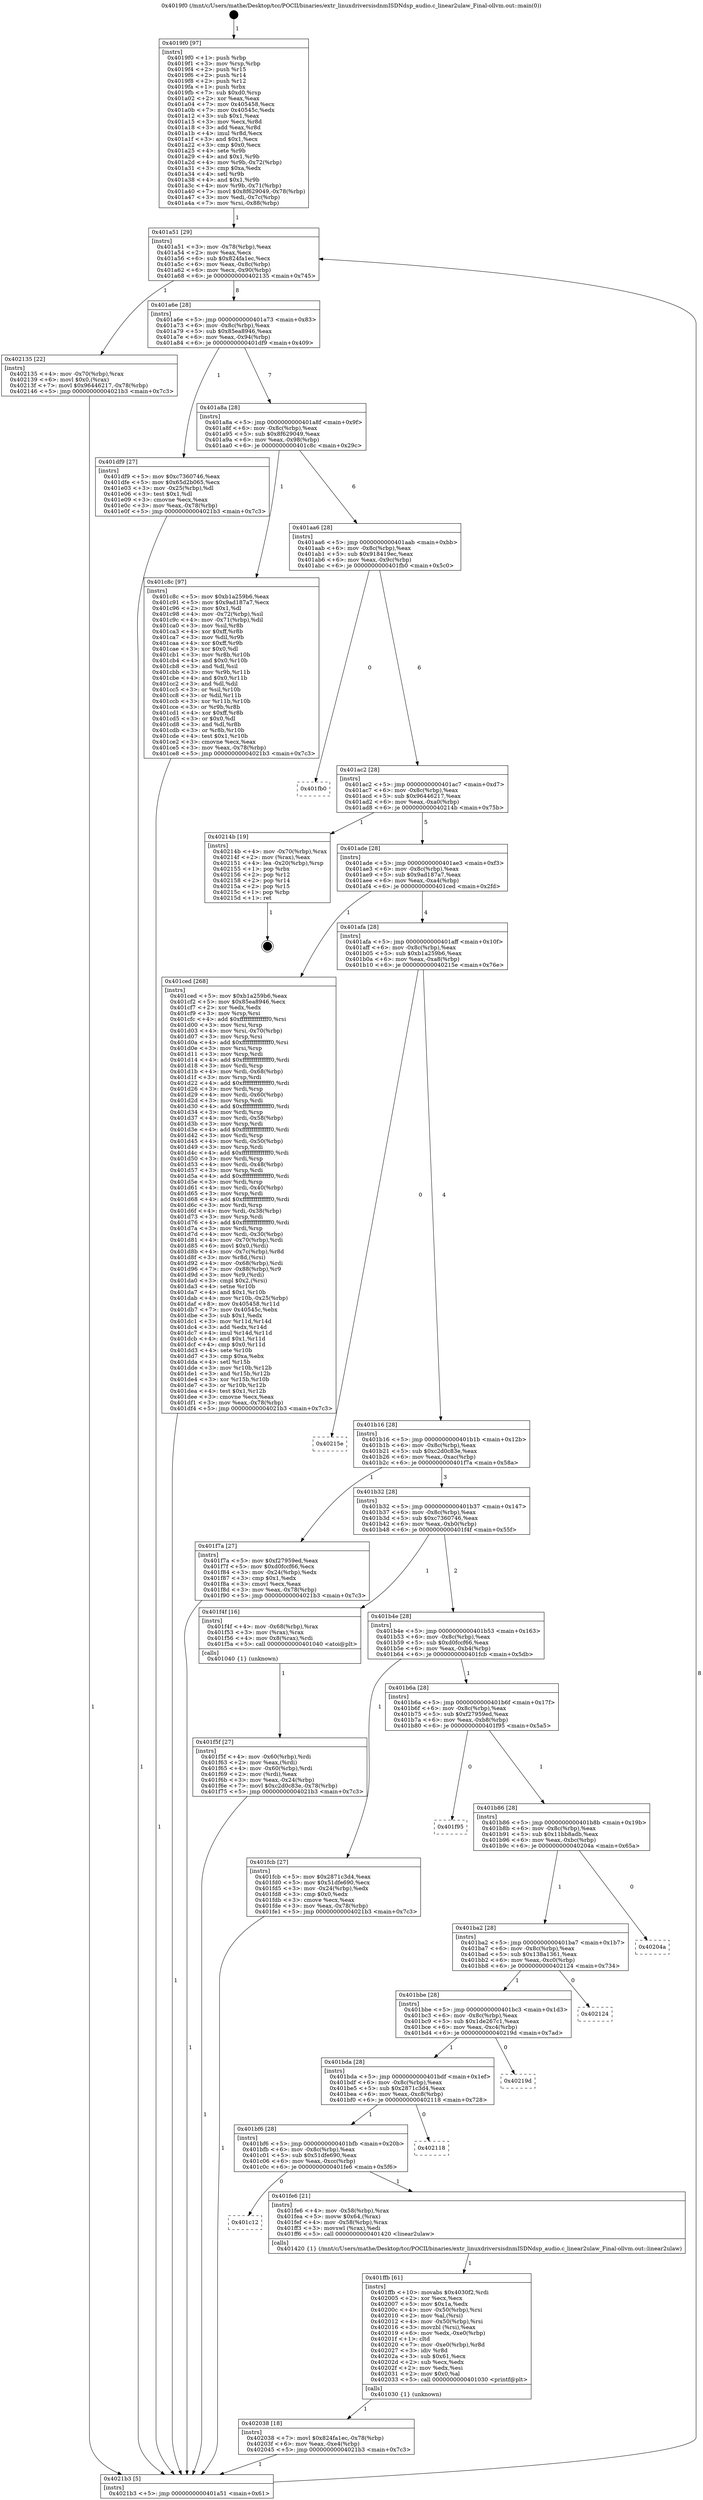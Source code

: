 digraph "0x4019f0" {
  label = "0x4019f0 (/mnt/c/Users/mathe/Desktop/tcc/POCII/binaries/extr_linuxdriversisdnmISDNdsp_audio.c_linear2ulaw_Final-ollvm.out::main(0))"
  labelloc = "t"
  node[shape=record]

  Entry [label="",width=0.3,height=0.3,shape=circle,fillcolor=black,style=filled]
  "0x401a51" [label="{
     0x401a51 [29]\l
     | [instrs]\l
     &nbsp;&nbsp;0x401a51 \<+3\>: mov -0x78(%rbp),%eax\l
     &nbsp;&nbsp;0x401a54 \<+2\>: mov %eax,%ecx\l
     &nbsp;&nbsp;0x401a56 \<+6\>: sub $0x824fa1ec,%ecx\l
     &nbsp;&nbsp;0x401a5c \<+6\>: mov %eax,-0x8c(%rbp)\l
     &nbsp;&nbsp;0x401a62 \<+6\>: mov %ecx,-0x90(%rbp)\l
     &nbsp;&nbsp;0x401a68 \<+6\>: je 0000000000402135 \<main+0x745\>\l
  }"]
  "0x402135" [label="{
     0x402135 [22]\l
     | [instrs]\l
     &nbsp;&nbsp;0x402135 \<+4\>: mov -0x70(%rbp),%rax\l
     &nbsp;&nbsp;0x402139 \<+6\>: movl $0x0,(%rax)\l
     &nbsp;&nbsp;0x40213f \<+7\>: movl $0x96446217,-0x78(%rbp)\l
     &nbsp;&nbsp;0x402146 \<+5\>: jmp 00000000004021b3 \<main+0x7c3\>\l
  }"]
  "0x401a6e" [label="{
     0x401a6e [28]\l
     | [instrs]\l
     &nbsp;&nbsp;0x401a6e \<+5\>: jmp 0000000000401a73 \<main+0x83\>\l
     &nbsp;&nbsp;0x401a73 \<+6\>: mov -0x8c(%rbp),%eax\l
     &nbsp;&nbsp;0x401a79 \<+5\>: sub $0x85ea8946,%eax\l
     &nbsp;&nbsp;0x401a7e \<+6\>: mov %eax,-0x94(%rbp)\l
     &nbsp;&nbsp;0x401a84 \<+6\>: je 0000000000401df9 \<main+0x409\>\l
  }"]
  Exit [label="",width=0.3,height=0.3,shape=circle,fillcolor=black,style=filled,peripheries=2]
  "0x401df9" [label="{
     0x401df9 [27]\l
     | [instrs]\l
     &nbsp;&nbsp;0x401df9 \<+5\>: mov $0xc7360746,%eax\l
     &nbsp;&nbsp;0x401dfe \<+5\>: mov $0x65d2b065,%ecx\l
     &nbsp;&nbsp;0x401e03 \<+3\>: mov -0x25(%rbp),%dl\l
     &nbsp;&nbsp;0x401e06 \<+3\>: test $0x1,%dl\l
     &nbsp;&nbsp;0x401e09 \<+3\>: cmovne %ecx,%eax\l
     &nbsp;&nbsp;0x401e0c \<+3\>: mov %eax,-0x78(%rbp)\l
     &nbsp;&nbsp;0x401e0f \<+5\>: jmp 00000000004021b3 \<main+0x7c3\>\l
  }"]
  "0x401a8a" [label="{
     0x401a8a [28]\l
     | [instrs]\l
     &nbsp;&nbsp;0x401a8a \<+5\>: jmp 0000000000401a8f \<main+0x9f\>\l
     &nbsp;&nbsp;0x401a8f \<+6\>: mov -0x8c(%rbp),%eax\l
     &nbsp;&nbsp;0x401a95 \<+5\>: sub $0x8f629049,%eax\l
     &nbsp;&nbsp;0x401a9a \<+6\>: mov %eax,-0x98(%rbp)\l
     &nbsp;&nbsp;0x401aa0 \<+6\>: je 0000000000401c8c \<main+0x29c\>\l
  }"]
  "0x402038" [label="{
     0x402038 [18]\l
     | [instrs]\l
     &nbsp;&nbsp;0x402038 \<+7\>: movl $0x824fa1ec,-0x78(%rbp)\l
     &nbsp;&nbsp;0x40203f \<+6\>: mov %eax,-0xe4(%rbp)\l
     &nbsp;&nbsp;0x402045 \<+5\>: jmp 00000000004021b3 \<main+0x7c3\>\l
  }"]
  "0x401c8c" [label="{
     0x401c8c [97]\l
     | [instrs]\l
     &nbsp;&nbsp;0x401c8c \<+5\>: mov $0xb1a259b6,%eax\l
     &nbsp;&nbsp;0x401c91 \<+5\>: mov $0x9ad187a7,%ecx\l
     &nbsp;&nbsp;0x401c96 \<+2\>: mov $0x1,%dl\l
     &nbsp;&nbsp;0x401c98 \<+4\>: mov -0x72(%rbp),%sil\l
     &nbsp;&nbsp;0x401c9c \<+4\>: mov -0x71(%rbp),%dil\l
     &nbsp;&nbsp;0x401ca0 \<+3\>: mov %sil,%r8b\l
     &nbsp;&nbsp;0x401ca3 \<+4\>: xor $0xff,%r8b\l
     &nbsp;&nbsp;0x401ca7 \<+3\>: mov %dil,%r9b\l
     &nbsp;&nbsp;0x401caa \<+4\>: xor $0xff,%r9b\l
     &nbsp;&nbsp;0x401cae \<+3\>: xor $0x0,%dl\l
     &nbsp;&nbsp;0x401cb1 \<+3\>: mov %r8b,%r10b\l
     &nbsp;&nbsp;0x401cb4 \<+4\>: and $0x0,%r10b\l
     &nbsp;&nbsp;0x401cb8 \<+3\>: and %dl,%sil\l
     &nbsp;&nbsp;0x401cbb \<+3\>: mov %r9b,%r11b\l
     &nbsp;&nbsp;0x401cbe \<+4\>: and $0x0,%r11b\l
     &nbsp;&nbsp;0x401cc2 \<+3\>: and %dl,%dil\l
     &nbsp;&nbsp;0x401cc5 \<+3\>: or %sil,%r10b\l
     &nbsp;&nbsp;0x401cc8 \<+3\>: or %dil,%r11b\l
     &nbsp;&nbsp;0x401ccb \<+3\>: xor %r11b,%r10b\l
     &nbsp;&nbsp;0x401cce \<+3\>: or %r9b,%r8b\l
     &nbsp;&nbsp;0x401cd1 \<+4\>: xor $0xff,%r8b\l
     &nbsp;&nbsp;0x401cd5 \<+3\>: or $0x0,%dl\l
     &nbsp;&nbsp;0x401cd8 \<+3\>: and %dl,%r8b\l
     &nbsp;&nbsp;0x401cdb \<+3\>: or %r8b,%r10b\l
     &nbsp;&nbsp;0x401cde \<+4\>: test $0x1,%r10b\l
     &nbsp;&nbsp;0x401ce2 \<+3\>: cmovne %ecx,%eax\l
     &nbsp;&nbsp;0x401ce5 \<+3\>: mov %eax,-0x78(%rbp)\l
     &nbsp;&nbsp;0x401ce8 \<+5\>: jmp 00000000004021b3 \<main+0x7c3\>\l
  }"]
  "0x401aa6" [label="{
     0x401aa6 [28]\l
     | [instrs]\l
     &nbsp;&nbsp;0x401aa6 \<+5\>: jmp 0000000000401aab \<main+0xbb\>\l
     &nbsp;&nbsp;0x401aab \<+6\>: mov -0x8c(%rbp),%eax\l
     &nbsp;&nbsp;0x401ab1 \<+5\>: sub $0x918419ec,%eax\l
     &nbsp;&nbsp;0x401ab6 \<+6\>: mov %eax,-0x9c(%rbp)\l
     &nbsp;&nbsp;0x401abc \<+6\>: je 0000000000401fb0 \<main+0x5c0\>\l
  }"]
  "0x4021b3" [label="{
     0x4021b3 [5]\l
     | [instrs]\l
     &nbsp;&nbsp;0x4021b3 \<+5\>: jmp 0000000000401a51 \<main+0x61\>\l
  }"]
  "0x4019f0" [label="{
     0x4019f0 [97]\l
     | [instrs]\l
     &nbsp;&nbsp;0x4019f0 \<+1\>: push %rbp\l
     &nbsp;&nbsp;0x4019f1 \<+3\>: mov %rsp,%rbp\l
     &nbsp;&nbsp;0x4019f4 \<+2\>: push %r15\l
     &nbsp;&nbsp;0x4019f6 \<+2\>: push %r14\l
     &nbsp;&nbsp;0x4019f8 \<+2\>: push %r12\l
     &nbsp;&nbsp;0x4019fa \<+1\>: push %rbx\l
     &nbsp;&nbsp;0x4019fb \<+7\>: sub $0xd0,%rsp\l
     &nbsp;&nbsp;0x401a02 \<+2\>: xor %eax,%eax\l
     &nbsp;&nbsp;0x401a04 \<+7\>: mov 0x405458,%ecx\l
     &nbsp;&nbsp;0x401a0b \<+7\>: mov 0x40545c,%edx\l
     &nbsp;&nbsp;0x401a12 \<+3\>: sub $0x1,%eax\l
     &nbsp;&nbsp;0x401a15 \<+3\>: mov %ecx,%r8d\l
     &nbsp;&nbsp;0x401a18 \<+3\>: add %eax,%r8d\l
     &nbsp;&nbsp;0x401a1b \<+4\>: imul %r8d,%ecx\l
     &nbsp;&nbsp;0x401a1f \<+3\>: and $0x1,%ecx\l
     &nbsp;&nbsp;0x401a22 \<+3\>: cmp $0x0,%ecx\l
     &nbsp;&nbsp;0x401a25 \<+4\>: sete %r9b\l
     &nbsp;&nbsp;0x401a29 \<+4\>: and $0x1,%r9b\l
     &nbsp;&nbsp;0x401a2d \<+4\>: mov %r9b,-0x72(%rbp)\l
     &nbsp;&nbsp;0x401a31 \<+3\>: cmp $0xa,%edx\l
     &nbsp;&nbsp;0x401a34 \<+4\>: setl %r9b\l
     &nbsp;&nbsp;0x401a38 \<+4\>: and $0x1,%r9b\l
     &nbsp;&nbsp;0x401a3c \<+4\>: mov %r9b,-0x71(%rbp)\l
     &nbsp;&nbsp;0x401a40 \<+7\>: movl $0x8f629049,-0x78(%rbp)\l
     &nbsp;&nbsp;0x401a47 \<+3\>: mov %edi,-0x7c(%rbp)\l
     &nbsp;&nbsp;0x401a4a \<+7\>: mov %rsi,-0x88(%rbp)\l
  }"]
  "0x401ffb" [label="{
     0x401ffb [61]\l
     | [instrs]\l
     &nbsp;&nbsp;0x401ffb \<+10\>: movabs $0x4030f2,%rdi\l
     &nbsp;&nbsp;0x402005 \<+2\>: xor %ecx,%ecx\l
     &nbsp;&nbsp;0x402007 \<+5\>: mov $0x1a,%edx\l
     &nbsp;&nbsp;0x40200c \<+4\>: mov -0x50(%rbp),%rsi\l
     &nbsp;&nbsp;0x402010 \<+2\>: mov %al,(%rsi)\l
     &nbsp;&nbsp;0x402012 \<+4\>: mov -0x50(%rbp),%rsi\l
     &nbsp;&nbsp;0x402016 \<+3\>: movzbl (%rsi),%eax\l
     &nbsp;&nbsp;0x402019 \<+6\>: mov %edx,-0xe0(%rbp)\l
     &nbsp;&nbsp;0x40201f \<+1\>: cltd\l
     &nbsp;&nbsp;0x402020 \<+7\>: mov -0xe0(%rbp),%r8d\l
     &nbsp;&nbsp;0x402027 \<+3\>: idiv %r8d\l
     &nbsp;&nbsp;0x40202a \<+3\>: sub $0x61,%ecx\l
     &nbsp;&nbsp;0x40202d \<+2\>: sub %ecx,%edx\l
     &nbsp;&nbsp;0x40202f \<+2\>: mov %edx,%esi\l
     &nbsp;&nbsp;0x402031 \<+2\>: mov $0x0,%al\l
     &nbsp;&nbsp;0x402033 \<+5\>: call 0000000000401030 \<printf@plt\>\l
     | [calls]\l
     &nbsp;&nbsp;0x401030 \{1\} (unknown)\l
  }"]
  "0x401fb0" [label="{
     0x401fb0\l
  }", style=dashed]
  "0x401ac2" [label="{
     0x401ac2 [28]\l
     | [instrs]\l
     &nbsp;&nbsp;0x401ac2 \<+5\>: jmp 0000000000401ac7 \<main+0xd7\>\l
     &nbsp;&nbsp;0x401ac7 \<+6\>: mov -0x8c(%rbp),%eax\l
     &nbsp;&nbsp;0x401acd \<+5\>: sub $0x96446217,%eax\l
     &nbsp;&nbsp;0x401ad2 \<+6\>: mov %eax,-0xa0(%rbp)\l
     &nbsp;&nbsp;0x401ad8 \<+6\>: je 000000000040214b \<main+0x75b\>\l
  }"]
  "0x401c12" [label="{
     0x401c12\l
  }", style=dashed]
  "0x40214b" [label="{
     0x40214b [19]\l
     | [instrs]\l
     &nbsp;&nbsp;0x40214b \<+4\>: mov -0x70(%rbp),%rax\l
     &nbsp;&nbsp;0x40214f \<+2\>: mov (%rax),%eax\l
     &nbsp;&nbsp;0x402151 \<+4\>: lea -0x20(%rbp),%rsp\l
     &nbsp;&nbsp;0x402155 \<+1\>: pop %rbx\l
     &nbsp;&nbsp;0x402156 \<+2\>: pop %r12\l
     &nbsp;&nbsp;0x402158 \<+2\>: pop %r14\l
     &nbsp;&nbsp;0x40215a \<+2\>: pop %r15\l
     &nbsp;&nbsp;0x40215c \<+1\>: pop %rbp\l
     &nbsp;&nbsp;0x40215d \<+1\>: ret\l
  }"]
  "0x401ade" [label="{
     0x401ade [28]\l
     | [instrs]\l
     &nbsp;&nbsp;0x401ade \<+5\>: jmp 0000000000401ae3 \<main+0xf3\>\l
     &nbsp;&nbsp;0x401ae3 \<+6\>: mov -0x8c(%rbp),%eax\l
     &nbsp;&nbsp;0x401ae9 \<+5\>: sub $0x9ad187a7,%eax\l
     &nbsp;&nbsp;0x401aee \<+6\>: mov %eax,-0xa4(%rbp)\l
     &nbsp;&nbsp;0x401af4 \<+6\>: je 0000000000401ced \<main+0x2fd\>\l
  }"]
  "0x401fe6" [label="{
     0x401fe6 [21]\l
     | [instrs]\l
     &nbsp;&nbsp;0x401fe6 \<+4\>: mov -0x58(%rbp),%rax\l
     &nbsp;&nbsp;0x401fea \<+5\>: movw $0x64,(%rax)\l
     &nbsp;&nbsp;0x401fef \<+4\>: mov -0x58(%rbp),%rax\l
     &nbsp;&nbsp;0x401ff3 \<+3\>: movswl (%rax),%edi\l
     &nbsp;&nbsp;0x401ff6 \<+5\>: call 0000000000401420 \<linear2ulaw\>\l
     | [calls]\l
     &nbsp;&nbsp;0x401420 \{1\} (/mnt/c/Users/mathe/Desktop/tcc/POCII/binaries/extr_linuxdriversisdnmISDNdsp_audio.c_linear2ulaw_Final-ollvm.out::linear2ulaw)\l
  }"]
  "0x401ced" [label="{
     0x401ced [268]\l
     | [instrs]\l
     &nbsp;&nbsp;0x401ced \<+5\>: mov $0xb1a259b6,%eax\l
     &nbsp;&nbsp;0x401cf2 \<+5\>: mov $0x85ea8946,%ecx\l
     &nbsp;&nbsp;0x401cf7 \<+2\>: xor %edx,%edx\l
     &nbsp;&nbsp;0x401cf9 \<+3\>: mov %rsp,%rsi\l
     &nbsp;&nbsp;0x401cfc \<+4\>: add $0xfffffffffffffff0,%rsi\l
     &nbsp;&nbsp;0x401d00 \<+3\>: mov %rsi,%rsp\l
     &nbsp;&nbsp;0x401d03 \<+4\>: mov %rsi,-0x70(%rbp)\l
     &nbsp;&nbsp;0x401d07 \<+3\>: mov %rsp,%rsi\l
     &nbsp;&nbsp;0x401d0a \<+4\>: add $0xfffffffffffffff0,%rsi\l
     &nbsp;&nbsp;0x401d0e \<+3\>: mov %rsi,%rsp\l
     &nbsp;&nbsp;0x401d11 \<+3\>: mov %rsp,%rdi\l
     &nbsp;&nbsp;0x401d14 \<+4\>: add $0xfffffffffffffff0,%rdi\l
     &nbsp;&nbsp;0x401d18 \<+3\>: mov %rdi,%rsp\l
     &nbsp;&nbsp;0x401d1b \<+4\>: mov %rdi,-0x68(%rbp)\l
     &nbsp;&nbsp;0x401d1f \<+3\>: mov %rsp,%rdi\l
     &nbsp;&nbsp;0x401d22 \<+4\>: add $0xfffffffffffffff0,%rdi\l
     &nbsp;&nbsp;0x401d26 \<+3\>: mov %rdi,%rsp\l
     &nbsp;&nbsp;0x401d29 \<+4\>: mov %rdi,-0x60(%rbp)\l
     &nbsp;&nbsp;0x401d2d \<+3\>: mov %rsp,%rdi\l
     &nbsp;&nbsp;0x401d30 \<+4\>: add $0xfffffffffffffff0,%rdi\l
     &nbsp;&nbsp;0x401d34 \<+3\>: mov %rdi,%rsp\l
     &nbsp;&nbsp;0x401d37 \<+4\>: mov %rdi,-0x58(%rbp)\l
     &nbsp;&nbsp;0x401d3b \<+3\>: mov %rsp,%rdi\l
     &nbsp;&nbsp;0x401d3e \<+4\>: add $0xfffffffffffffff0,%rdi\l
     &nbsp;&nbsp;0x401d42 \<+3\>: mov %rdi,%rsp\l
     &nbsp;&nbsp;0x401d45 \<+4\>: mov %rdi,-0x50(%rbp)\l
     &nbsp;&nbsp;0x401d49 \<+3\>: mov %rsp,%rdi\l
     &nbsp;&nbsp;0x401d4c \<+4\>: add $0xfffffffffffffff0,%rdi\l
     &nbsp;&nbsp;0x401d50 \<+3\>: mov %rdi,%rsp\l
     &nbsp;&nbsp;0x401d53 \<+4\>: mov %rdi,-0x48(%rbp)\l
     &nbsp;&nbsp;0x401d57 \<+3\>: mov %rsp,%rdi\l
     &nbsp;&nbsp;0x401d5a \<+4\>: add $0xfffffffffffffff0,%rdi\l
     &nbsp;&nbsp;0x401d5e \<+3\>: mov %rdi,%rsp\l
     &nbsp;&nbsp;0x401d61 \<+4\>: mov %rdi,-0x40(%rbp)\l
     &nbsp;&nbsp;0x401d65 \<+3\>: mov %rsp,%rdi\l
     &nbsp;&nbsp;0x401d68 \<+4\>: add $0xfffffffffffffff0,%rdi\l
     &nbsp;&nbsp;0x401d6c \<+3\>: mov %rdi,%rsp\l
     &nbsp;&nbsp;0x401d6f \<+4\>: mov %rdi,-0x38(%rbp)\l
     &nbsp;&nbsp;0x401d73 \<+3\>: mov %rsp,%rdi\l
     &nbsp;&nbsp;0x401d76 \<+4\>: add $0xfffffffffffffff0,%rdi\l
     &nbsp;&nbsp;0x401d7a \<+3\>: mov %rdi,%rsp\l
     &nbsp;&nbsp;0x401d7d \<+4\>: mov %rdi,-0x30(%rbp)\l
     &nbsp;&nbsp;0x401d81 \<+4\>: mov -0x70(%rbp),%rdi\l
     &nbsp;&nbsp;0x401d85 \<+6\>: movl $0x0,(%rdi)\l
     &nbsp;&nbsp;0x401d8b \<+4\>: mov -0x7c(%rbp),%r8d\l
     &nbsp;&nbsp;0x401d8f \<+3\>: mov %r8d,(%rsi)\l
     &nbsp;&nbsp;0x401d92 \<+4\>: mov -0x68(%rbp),%rdi\l
     &nbsp;&nbsp;0x401d96 \<+7\>: mov -0x88(%rbp),%r9\l
     &nbsp;&nbsp;0x401d9d \<+3\>: mov %r9,(%rdi)\l
     &nbsp;&nbsp;0x401da0 \<+3\>: cmpl $0x2,(%rsi)\l
     &nbsp;&nbsp;0x401da3 \<+4\>: setne %r10b\l
     &nbsp;&nbsp;0x401da7 \<+4\>: and $0x1,%r10b\l
     &nbsp;&nbsp;0x401dab \<+4\>: mov %r10b,-0x25(%rbp)\l
     &nbsp;&nbsp;0x401daf \<+8\>: mov 0x405458,%r11d\l
     &nbsp;&nbsp;0x401db7 \<+7\>: mov 0x40545c,%ebx\l
     &nbsp;&nbsp;0x401dbe \<+3\>: sub $0x1,%edx\l
     &nbsp;&nbsp;0x401dc1 \<+3\>: mov %r11d,%r14d\l
     &nbsp;&nbsp;0x401dc4 \<+3\>: add %edx,%r14d\l
     &nbsp;&nbsp;0x401dc7 \<+4\>: imul %r14d,%r11d\l
     &nbsp;&nbsp;0x401dcb \<+4\>: and $0x1,%r11d\l
     &nbsp;&nbsp;0x401dcf \<+4\>: cmp $0x0,%r11d\l
     &nbsp;&nbsp;0x401dd3 \<+4\>: sete %r10b\l
     &nbsp;&nbsp;0x401dd7 \<+3\>: cmp $0xa,%ebx\l
     &nbsp;&nbsp;0x401dda \<+4\>: setl %r15b\l
     &nbsp;&nbsp;0x401dde \<+3\>: mov %r10b,%r12b\l
     &nbsp;&nbsp;0x401de1 \<+3\>: and %r15b,%r12b\l
     &nbsp;&nbsp;0x401de4 \<+3\>: xor %r15b,%r10b\l
     &nbsp;&nbsp;0x401de7 \<+3\>: or %r10b,%r12b\l
     &nbsp;&nbsp;0x401dea \<+4\>: test $0x1,%r12b\l
     &nbsp;&nbsp;0x401dee \<+3\>: cmovne %ecx,%eax\l
     &nbsp;&nbsp;0x401df1 \<+3\>: mov %eax,-0x78(%rbp)\l
     &nbsp;&nbsp;0x401df4 \<+5\>: jmp 00000000004021b3 \<main+0x7c3\>\l
  }"]
  "0x401afa" [label="{
     0x401afa [28]\l
     | [instrs]\l
     &nbsp;&nbsp;0x401afa \<+5\>: jmp 0000000000401aff \<main+0x10f\>\l
     &nbsp;&nbsp;0x401aff \<+6\>: mov -0x8c(%rbp),%eax\l
     &nbsp;&nbsp;0x401b05 \<+5\>: sub $0xb1a259b6,%eax\l
     &nbsp;&nbsp;0x401b0a \<+6\>: mov %eax,-0xa8(%rbp)\l
     &nbsp;&nbsp;0x401b10 \<+6\>: je 000000000040215e \<main+0x76e\>\l
  }"]
  "0x401bf6" [label="{
     0x401bf6 [28]\l
     | [instrs]\l
     &nbsp;&nbsp;0x401bf6 \<+5\>: jmp 0000000000401bfb \<main+0x20b\>\l
     &nbsp;&nbsp;0x401bfb \<+6\>: mov -0x8c(%rbp),%eax\l
     &nbsp;&nbsp;0x401c01 \<+5\>: sub $0x51dfe690,%eax\l
     &nbsp;&nbsp;0x401c06 \<+6\>: mov %eax,-0xcc(%rbp)\l
     &nbsp;&nbsp;0x401c0c \<+6\>: je 0000000000401fe6 \<main+0x5f6\>\l
  }"]
  "0x402118" [label="{
     0x402118\l
  }", style=dashed]
  "0x40215e" [label="{
     0x40215e\l
  }", style=dashed]
  "0x401b16" [label="{
     0x401b16 [28]\l
     | [instrs]\l
     &nbsp;&nbsp;0x401b16 \<+5\>: jmp 0000000000401b1b \<main+0x12b\>\l
     &nbsp;&nbsp;0x401b1b \<+6\>: mov -0x8c(%rbp),%eax\l
     &nbsp;&nbsp;0x401b21 \<+5\>: sub $0xc2d0c83e,%eax\l
     &nbsp;&nbsp;0x401b26 \<+6\>: mov %eax,-0xac(%rbp)\l
     &nbsp;&nbsp;0x401b2c \<+6\>: je 0000000000401f7a \<main+0x58a\>\l
  }"]
  "0x401bda" [label="{
     0x401bda [28]\l
     | [instrs]\l
     &nbsp;&nbsp;0x401bda \<+5\>: jmp 0000000000401bdf \<main+0x1ef\>\l
     &nbsp;&nbsp;0x401bdf \<+6\>: mov -0x8c(%rbp),%eax\l
     &nbsp;&nbsp;0x401be5 \<+5\>: sub $0x2871c3d4,%eax\l
     &nbsp;&nbsp;0x401bea \<+6\>: mov %eax,-0xc8(%rbp)\l
     &nbsp;&nbsp;0x401bf0 \<+6\>: je 0000000000402118 \<main+0x728\>\l
  }"]
  "0x401f7a" [label="{
     0x401f7a [27]\l
     | [instrs]\l
     &nbsp;&nbsp;0x401f7a \<+5\>: mov $0xf27959ed,%eax\l
     &nbsp;&nbsp;0x401f7f \<+5\>: mov $0xd0fccf66,%ecx\l
     &nbsp;&nbsp;0x401f84 \<+3\>: mov -0x24(%rbp),%edx\l
     &nbsp;&nbsp;0x401f87 \<+3\>: cmp $0x1,%edx\l
     &nbsp;&nbsp;0x401f8a \<+3\>: cmovl %ecx,%eax\l
     &nbsp;&nbsp;0x401f8d \<+3\>: mov %eax,-0x78(%rbp)\l
     &nbsp;&nbsp;0x401f90 \<+5\>: jmp 00000000004021b3 \<main+0x7c3\>\l
  }"]
  "0x401b32" [label="{
     0x401b32 [28]\l
     | [instrs]\l
     &nbsp;&nbsp;0x401b32 \<+5\>: jmp 0000000000401b37 \<main+0x147\>\l
     &nbsp;&nbsp;0x401b37 \<+6\>: mov -0x8c(%rbp),%eax\l
     &nbsp;&nbsp;0x401b3d \<+5\>: sub $0xc7360746,%eax\l
     &nbsp;&nbsp;0x401b42 \<+6\>: mov %eax,-0xb0(%rbp)\l
     &nbsp;&nbsp;0x401b48 \<+6\>: je 0000000000401f4f \<main+0x55f\>\l
  }"]
  "0x40219d" [label="{
     0x40219d\l
  }", style=dashed]
  "0x401f4f" [label="{
     0x401f4f [16]\l
     | [instrs]\l
     &nbsp;&nbsp;0x401f4f \<+4\>: mov -0x68(%rbp),%rax\l
     &nbsp;&nbsp;0x401f53 \<+3\>: mov (%rax),%rax\l
     &nbsp;&nbsp;0x401f56 \<+4\>: mov 0x8(%rax),%rdi\l
     &nbsp;&nbsp;0x401f5a \<+5\>: call 0000000000401040 \<atoi@plt\>\l
     | [calls]\l
     &nbsp;&nbsp;0x401040 \{1\} (unknown)\l
  }"]
  "0x401b4e" [label="{
     0x401b4e [28]\l
     | [instrs]\l
     &nbsp;&nbsp;0x401b4e \<+5\>: jmp 0000000000401b53 \<main+0x163\>\l
     &nbsp;&nbsp;0x401b53 \<+6\>: mov -0x8c(%rbp),%eax\l
     &nbsp;&nbsp;0x401b59 \<+5\>: sub $0xd0fccf66,%eax\l
     &nbsp;&nbsp;0x401b5e \<+6\>: mov %eax,-0xb4(%rbp)\l
     &nbsp;&nbsp;0x401b64 \<+6\>: je 0000000000401fcb \<main+0x5db\>\l
  }"]
  "0x401f5f" [label="{
     0x401f5f [27]\l
     | [instrs]\l
     &nbsp;&nbsp;0x401f5f \<+4\>: mov -0x60(%rbp),%rdi\l
     &nbsp;&nbsp;0x401f63 \<+2\>: mov %eax,(%rdi)\l
     &nbsp;&nbsp;0x401f65 \<+4\>: mov -0x60(%rbp),%rdi\l
     &nbsp;&nbsp;0x401f69 \<+2\>: mov (%rdi),%eax\l
     &nbsp;&nbsp;0x401f6b \<+3\>: mov %eax,-0x24(%rbp)\l
     &nbsp;&nbsp;0x401f6e \<+7\>: movl $0xc2d0c83e,-0x78(%rbp)\l
     &nbsp;&nbsp;0x401f75 \<+5\>: jmp 00000000004021b3 \<main+0x7c3\>\l
  }"]
  "0x401bbe" [label="{
     0x401bbe [28]\l
     | [instrs]\l
     &nbsp;&nbsp;0x401bbe \<+5\>: jmp 0000000000401bc3 \<main+0x1d3\>\l
     &nbsp;&nbsp;0x401bc3 \<+6\>: mov -0x8c(%rbp),%eax\l
     &nbsp;&nbsp;0x401bc9 \<+5\>: sub $0x1de267c1,%eax\l
     &nbsp;&nbsp;0x401bce \<+6\>: mov %eax,-0xc4(%rbp)\l
     &nbsp;&nbsp;0x401bd4 \<+6\>: je 000000000040219d \<main+0x7ad\>\l
  }"]
  "0x401fcb" [label="{
     0x401fcb [27]\l
     | [instrs]\l
     &nbsp;&nbsp;0x401fcb \<+5\>: mov $0x2871c3d4,%eax\l
     &nbsp;&nbsp;0x401fd0 \<+5\>: mov $0x51dfe690,%ecx\l
     &nbsp;&nbsp;0x401fd5 \<+3\>: mov -0x24(%rbp),%edx\l
     &nbsp;&nbsp;0x401fd8 \<+3\>: cmp $0x0,%edx\l
     &nbsp;&nbsp;0x401fdb \<+3\>: cmove %ecx,%eax\l
     &nbsp;&nbsp;0x401fde \<+3\>: mov %eax,-0x78(%rbp)\l
     &nbsp;&nbsp;0x401fe1 \<+5\>: jmp 00000000004021b3 \<main+0x7c3\>\l
  }"]
  "0x401b6a" [label="{
     0x401b6a [28]\l
     | [instrs]\l
     &nbsp;&nbsp;0x401b6a \<+5\>: jmp 0000000000401b6f \<main+0x17f\>\l
     &nbsp;&nbsp;0x401b6f \<+6\>: mov -0x8c(%rbp),%eax\l
     &nbsp;&nbsp;0x401b75 \<+5\>: sub $0xf27959ed,%eax\l
     &nbsp;&nbsp;0x401b7a \<+6\>: mov %eax,-0xb8(%rbp)\l
     &nbsp;&nbsp;0x401b80 \<+6\>: je 0000000000401f95 \<main+0x5a5\>\l
  }"]
  "0x402124" [label="{
     0x402124\l
  }", style=dashed]
  "0x401f95" [label="{
     0x401f95\l
  }", style=dashed]
  "0x401b86" [label="{
     0x401b86 [28]\l
     | [instrs]\l
     &nbsp;&nbsp;0x401b86 \<+5\>: jmp 0000000000401b8b \<main+0x19b\>\l
     &nbsp;&nbsp;0x401b8b \<+6\>: mov -0x8c(%rbp),%eax\l
     &nbsp;&nbsp;0x401b91 \<+5\>: sub $0x11bb8adb,%eax\l
     &nbsp;&nbsp;0x401b96 \<+6\>: mov %eax,-0xbc(%rbp)\l
     &nbsp;&nbsp;0x401b9c \<+6\>: je 000000000040204a \<main+0x65a\>\l
  }"]
  "0x401ba2" [label="{
     0x401ba2 [28]\l
     | [instrs]\l
     &nbsp;&nbsp;0x401ba2 \<+5\>: jmp 0000000000401ba7 \<main+0x1b7\>\l
     &nbsp;&nbsp;0x401ba7 \<+6\>: mov -0x8c(%rbp),%eax\l
     &nbsp;&nbsp;0x401bad \<+5\>: sub $0x138a1361,%eax\l
     &nbsp;&nbsp;0x401bb2 \<+6\>: mov %eax,-0xc0(%rbp)\l
     &nbsp;&nbsp;0x401bb8 \<+6\>: je 0000000000402124 \<main+0x734\>\l
  }"]
  "0x40204a" [label="{
     0x40204a\l
  }", style=dashed]
  Entry -> "0x4019f0" [label=" 1"]
  "0x401a51" -> "0x402135" [label=" 1"]
  "0x401a51" -> "0x401a6e" [label=" 8"]
  "0x40214b" -> Exit [label=" 1"]
  "0x401a6e" -> "0x401df9" [label=" 1"]
  "0x401a6e" -> "0x401a8a" [label=" 7"]
  "0x402135" -> "0x4021b3" [label=" 1"]
  "0x401a8a" -> "0x401c8c" [label=" 1"]
  "0x401a8a" -> "0x401aa6" [label=" 6"]
  "0x401c8c" -> "0x4021b3" [label=" 1"]
  "0x4019f0" -> "0x401a51" [label=" 1"]
  "0x4021b3" -> "0x401a51" [label=" 8"]
  "0x402038" -> "0x4021b3" [label=" 1"]
  "0x401aa6" -> "0x401fb0" [label=" 0"]
  "0x401aa6" -> "0x401ac2" [label=" 6"]
  "0x401ffb" -> "0x402038" [label=" 1"]
  "0x401ac2" -> "0x40214b" [label=" 1"]
  "0x401ac2" -> "0x401ade" [label=" 5"]
  "0x401fe6" -> "0x401ffb" [label=" 1"]
  "0x401ade" -> "0x401ced" [label=" 1"]
  "0x401ade" -> "0x401afa" [label=" 4"]
  "0x401bf6" -> "0x401c12" [label=" 0"]
  "0x401ced" -> "0x4021b3" [label=" 1"]
  "0x401df9" -> "0x4021b3" [label=" 1"]
  "0x401bf6" -> "0x401fe6" [label=" 1"]
  "0x401afa" -> "0x40215e" [label=" 0"]
  "0x401afa" -> "0x401b16" [label=" 4"]
  "0x401bda" -> "0x401bf6" [label=" 1"]
  "0x401b16" -> "0x401f7a" [label=" 1"]
  "0x401b16" -> "0x401b32" [label=" 3"]
  "0x401bda" -> "0x402118" [label=" 0"]
  "0x401b32" -> "0x401f4f" [label=" 1"]
  "0x401b32" -> "0x401b4e" [label=" 2"]
  "0x401f4f" -> "0x401f5f" [label=" 1"]
  "0x401f5f" -> "0x4021b3" [label=" 1"]
  "0x401f7a" -> "0x4021b3" [label=" 1"]
  "0x401bbe" -> "0x401bda" [label=" 1"]
  "0x401b4e" -> "0x401fcb" [label=" 1"]
  "0x401b4e" -> "0x401b6a" [label=" 1"]
  "0x401fcb" -> "0x4021b3" [label=" 1"]
  "0x401bbe" -> "0x40219d" [label=" 0"]
  "0x401b6a" -> "0x401f95" [label=" 0"]
  "0x401b6a" -> "0x401b86" [label=" 1"]
  "0x401ba2" -> "0x401bbe" [label=" 1"]
  "0x401b86" -> "0x40204a" [label=" 0"]
  "0x401b86" -> "0x401ba2" [label=" 1"]
  "0x401ba2" -> "0x402124" [label=" 0"]
}
